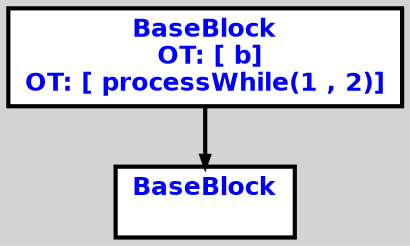 digraph G {
ordering=out;
ranksep=.4;
bgcolor="lightgrey";  node [shape=box, fixedsize=false, fontsize=12, fontname="Helvetica-bold", fontcolor="blue"
width=.25, height=.25, color="black", fillcolor="white", style="filled, solid, bold"];

edge [arrowsize=.5, color="black", style="bold"]    n000011A443424A00 [label="BaseBlock\n OT: [ b]
OT: [ processWhile(1 , 2)]
"]
    n000011A443424A60 [label="BaseBlock\n "]
    n000011A443424A00 -> n000011A443424A60
}
